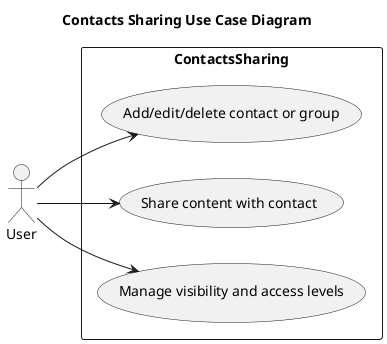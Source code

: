 @startuml daysave_contactssharing
title Contacts Sharing Use Case Diagram
left to right direction
actor User
rectangle ContactsSharing {
  ( Add/edit/delete contact or group )
  User --> ( Add/edit/delete contact or group )
  ( Share content with contact )
  User --> ( Share content with contact )
  ( Manage visibility and access levels )
  User --> ( Manage visibility and access levels )
}
@enduml
